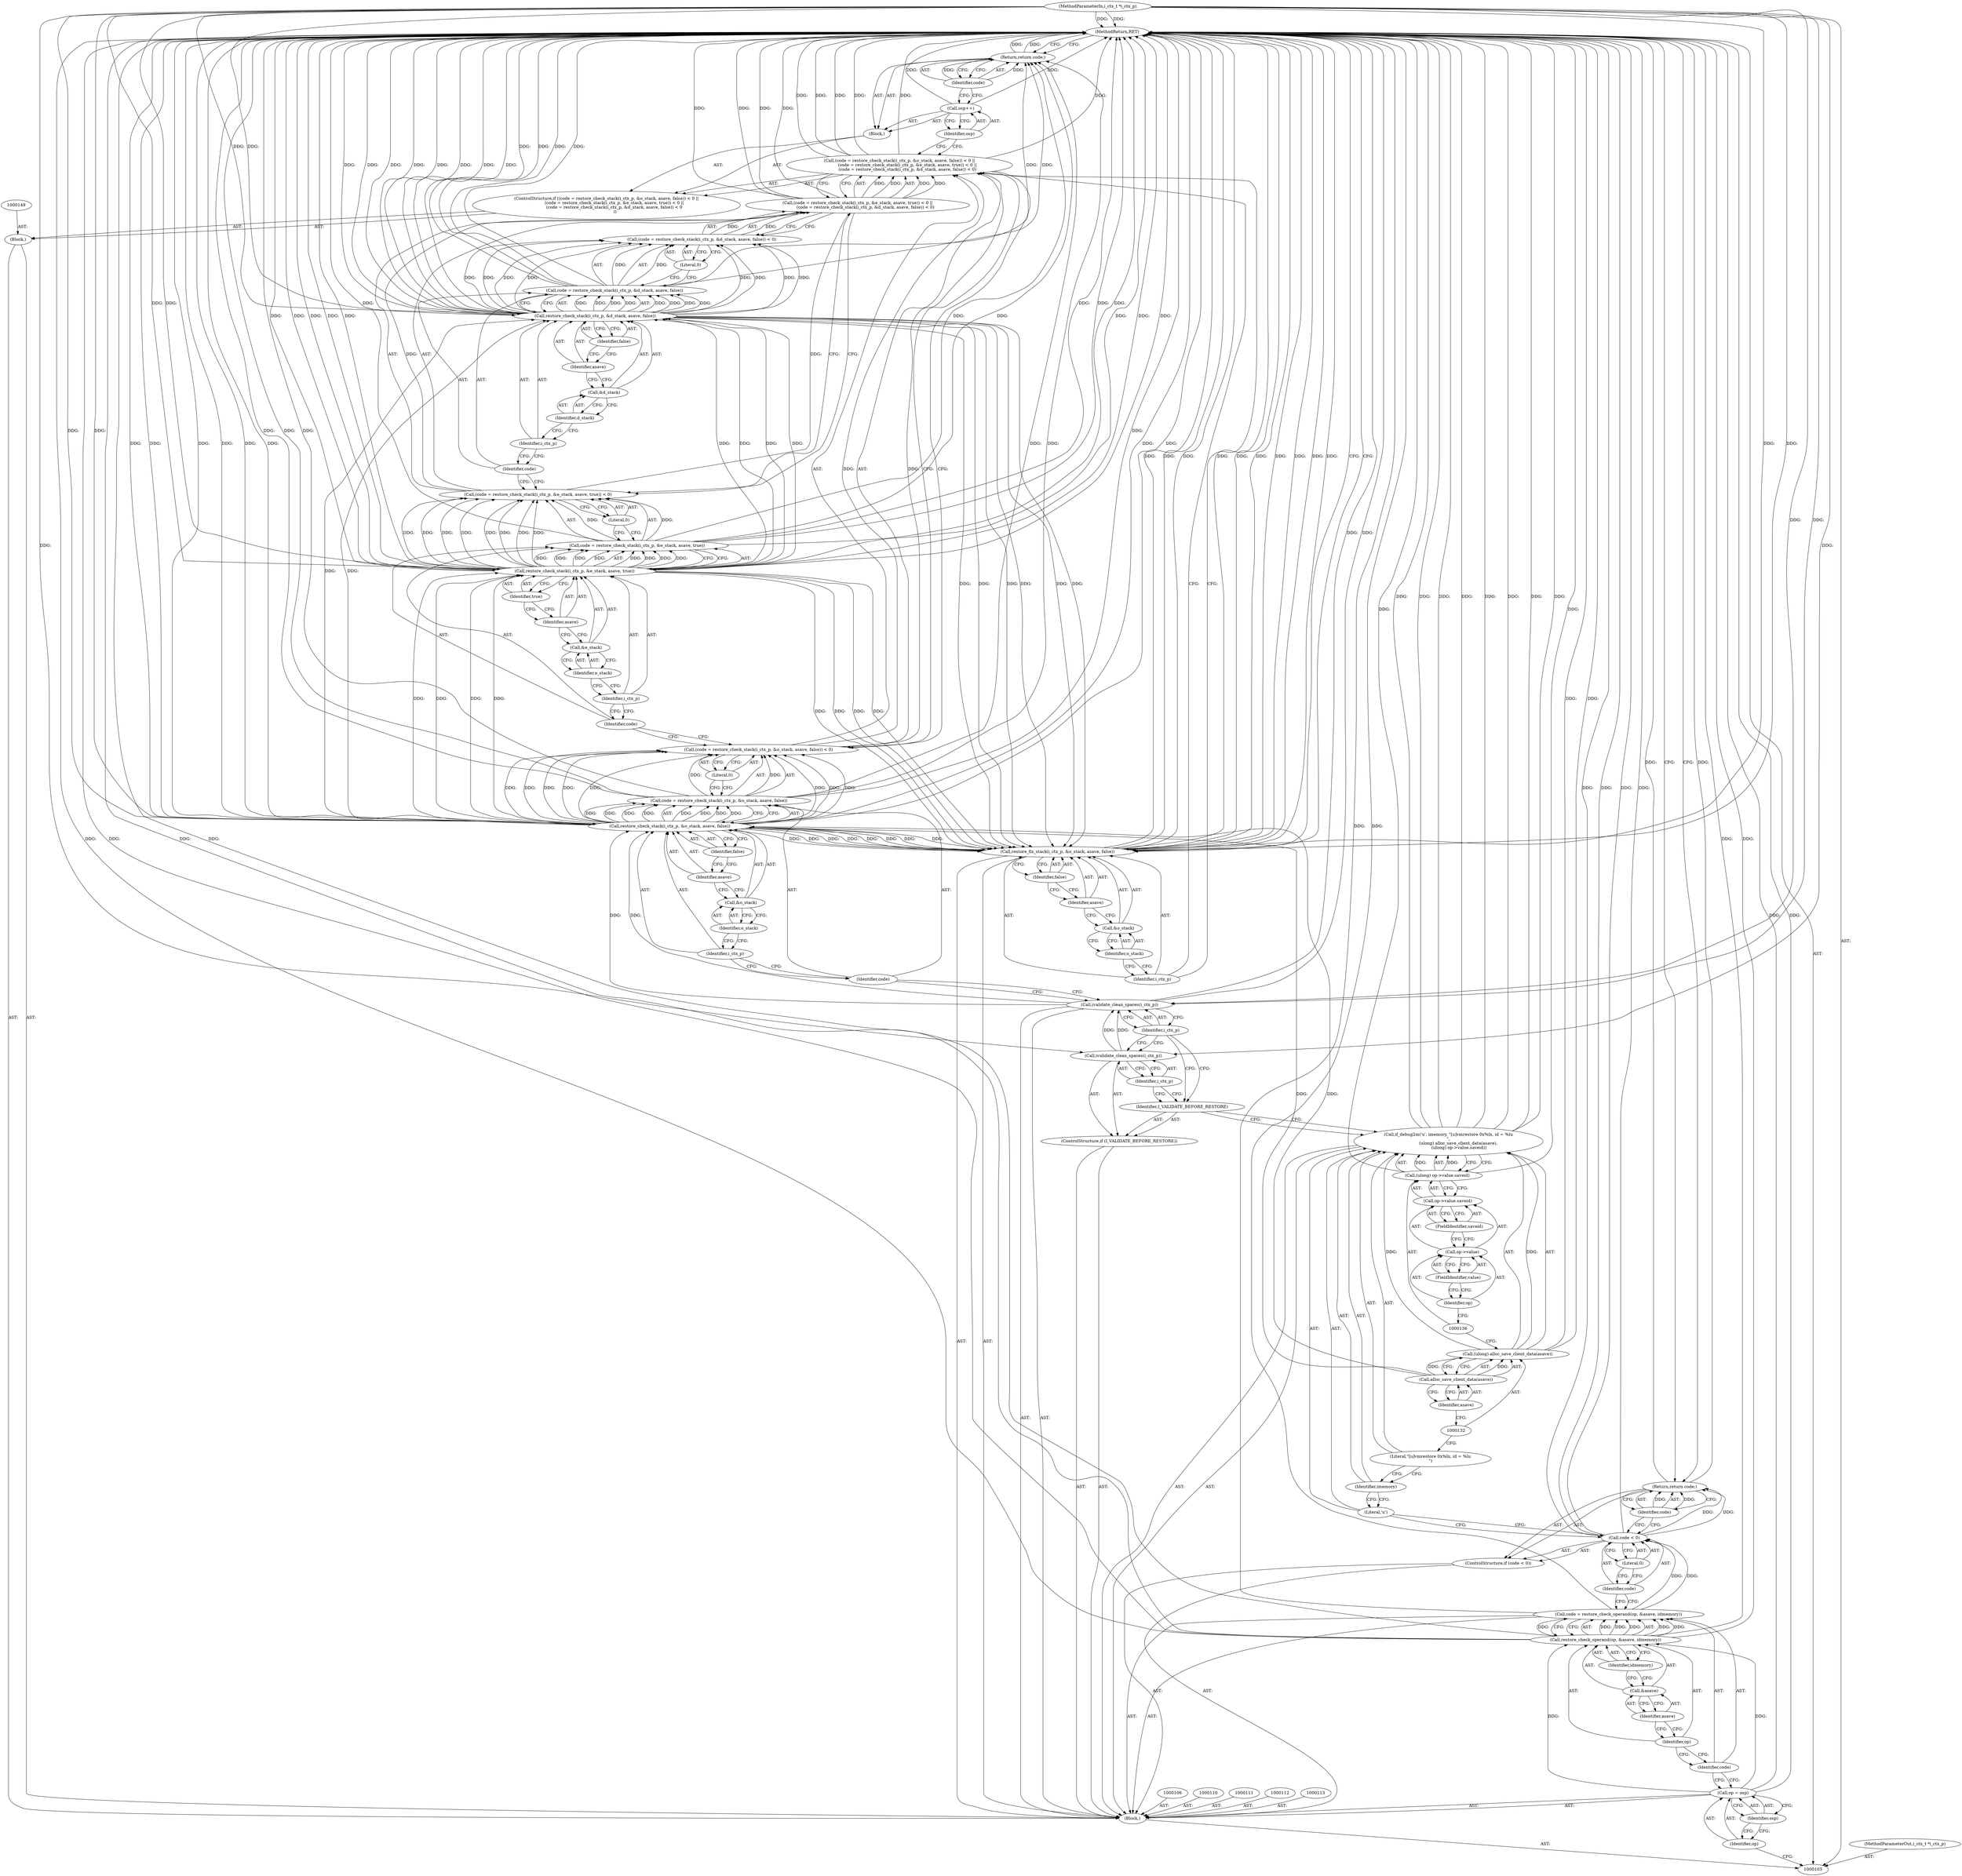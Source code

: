 digraph "1_ghostscript_5516c614dc33662a2afdc377159f70218e67bde5" {
"1000194" [label="(MethodReturn,RET)"];
"1000104" [label="(MethodParameterIn,i_ctx_t *i_ctx_p)"];
"1000280" [label="(MethodParameterOut,i_ctx_t *i_ctx_p)"];
"1000126" [label="(Identifier,code)"];
"1000125" [label="(Return,return code;)"];
"1000128" [label="(Literal,'u')"];
"1000129" [label="(Identifier,imemory)"];
"1000130" [label="(Literal,\"[u]vmrestore 0x%lx, id = %lu\n\")"];
"1000127" [label="(Call,if_debug2m('u', imemory, \"[u]vmrestore 0x%lx, id = %lu\n\",\n               (ulong) alloc_save_client_data(asave),\n                (ulong) op->value.saveid))"];
"1000131" [label="(Call,(ulong) alloc_save_client_data(asave))"];
"1000133" [label="(Call,alloc_save_client_data(asave))"];
"1000134" [label="(Identifier,asave)"];
"1000135" [label="(Call,(ulong) op->value.saveid)"];
"1000137" [label="(Call,op->value.saveid)"];
"1000138" [label="(Call,op->value)"];
"1000139" [label="(Identifier,op)"];
"1000140" [label="(FieldIdentifier,value)"];
"1000141" [label="(FieldIdentifier,saveid)"];
"1000142" [label="(ControlStructure,if (I_VALIDATE_BEFORE_RESTORE))"];
"1000143" [label="(Identifier,I_VALIDATE_BEFORE_RESTORE)"];
"1000145" [label="(Identifier,i_ctx_p)"];
"1000144" [label="(Call,ivalidate_clean_spaces(i_ctx_p))"];
"1000147" [label="(Identifier,i_ctx_p)"];
"1000146" [label="(Call,ivalidate_clean_spaces(i_ctx_p))"];
"1000148" [label="(Block,)"];
"1000105" [label="(Block,)"];
"1000151" [label="(Call,(code = restore_check_stack(i_ctx_p, &o_stack, asave, false)) < 0 ||\n            (code = restore_check_stack(i_ctx_p, &e_stack, asave, true)) < 0 ||\n            (code = restore_check_stack(i_ctx_p, &d_stack, asave, false)) < 0)"];
"1000152" [label="(Call,(code = restore_check_stack(i_ctx_p, &o_stack, asave, false)) < 0)"];
"1000153" [label="(Call,code = restore_check_stack(i_ctx_p, &o_stack, asave, false))"];
"1000154" [label="(Identifier,code)"];
"1000155" [label="(Call,restore_check_stack(i_ctx_p, &o_stack, asave, false))"];
"1000156" [label="(Identifier,i_ctx_p)"];
"1000157" [label="(Call,&o_stack)"];
"1000158" [label="(Identifier,o_stack)"];
"1000159" [label="(Identifier,asave)"];
"1000160" [label="(Identifier,false)"];
"1000161" [label="(Literal,0)"];
"1000150" [label="(ControlStructure,if ((code = restore_check_stack(i_ctx_p, &o_stack, asave, false)) < 0 ||\n            (code = restore_check_stack(i_ctx_p, &e_stack, asave, true)) < 0 ||\n            (code = restore_check_stack(i_ctx_p, &d_stack, asave, false)) < 0\n             ))"];
"1000162" [label="(Call,(code = restore_check_stack(i_ctx_p, &e_stack, asave, true)) < 0 ||\n            (code = restore_check_stack(i_ctx_p, &d_stack, asave, false)) < 0)"];
"1000163" [label="(Call,(code = restore_check_stack(i_ctx_p, &e_stack, asave, true)) < 0)"];
"1000164" [label="(Call,code = restore_check_stack(i_ctx_p, &e_stack, asave, true))"];
"1000165" [label="(Identifier,code)"];
"1000166" [label="(Call,restore_check_stack(i_ctx_p, &e_stack, asave, true))"];
"1000167" [label="(Identifier,i_ctx_p)"];
"1000168" [label="(Call,&e_stack)"];
"1000169" [label="(Identifier,e_stack)"];
"1000170" [label="(Identifier,asave)"];
"1000171" [label="(Identifier,true)"];
"1000172" [label="(Literal,0)"];
"1000173" [label="(Call,(code = restore_check_stack(i_ctx_p, &d_stack, asave, false)) < 0)"];
"1000174" [label="(Call,code = restore_check_stack(i_ctx_p, &d_stack, asave, false))"];
"1000175" [label="(Identifier,code)"];
"1000176" [label="(Call,restore_check_stack(i_ctx_p, &d_stack, asave, false))"];
"1000177" [label="(Identifier,i_ctx_p)"];
"1000178" [label="(Call,&d_stack)"];
"1000179" [label="(Identifier,d_stack)"];
"1000180" [label="(Identifier,asave)"];
"1000181" [label="(Identifier,false)"];
"1000182" [label="(Literal,0)"];
"1000183" [label="(Block,)"];
"1000184" [label="(Call,osp++)"];
"1000185" [label="(Identifier,osp)"];
"1000186" [label="(Return,return code;)"];
"1000187" [label="(Identifier,code)"];
"1000107" [label="(Call,op = osp)"];
"1000108" [label="(Identifier,op)"];
"1000109" [label="(Identifier,osp)"];
"1000189" [label="(Identifier,i_ctx_p)"];
"1000190" [label="(Call,&o_stack)"];
"1000191" [label="(Identifier,o_stack)"];
"1000192" [label="(Identifier,asave)"];
"1000193" [label="(Identifier,false)"];
"1000188" [label="(Call,restore_fix_stack(i_ctx_p, &o_stack, asave, false))"];
"1000116" [label="(Call,restore_check_operand(op, &asave, idmemory))"];
"1000117" [label="(Identifier,op)"];
"1000118" [label="(Call,&asave)"];
"1000119" [label="(Identifier,asave)"];
"1000120" [label="(Identifier,idmemory)"];
"1000114" [label="(Call,code = restore_check_operand(op, &asave, idmemory))"];
"1000115" [label="(Identifier,code)"];
"1000124" [label="(Literal,0)"];
"1000121" [label="(ControlStructure,if (code < 0))"];
"1000122" [label="(Call,code < 0)"];
"1000123" [label="(Identifier,code)"];
"1000194" -> "1000103"  [label="AST: "];
"1000194" -> "1000125"  [label="CFG: "];
"1000194" -> "1000186"  [label="CFG: "];
"1000194" -> "1000188"  [label="CFG: "];
"1000184" -> "1000194"  [label="DDG: "];
"1000188" -> "1000194"  [label="DDG: "];
"1000188" -> "1000194"  [label="DDG: "];
"1000188" -> "1000194"  [label="DDG: "];
"1000188" -> "1000194"  [label="DDG: "];
"1000188" -> "1000194"  [label="DDG: "];
"1000155" -> "1000194"  [label="DDG: "];
"1000155" -> "1000194"  [label="DDG: "];
"1000155" -> "1000194"  [label="DDG: "];
"1000155" -> "1000194"  [label="DDG: "];
"1000104" -> "1000194"  [label="DDG: "];
"1000122" -> "1000194"  [label="DDG: "];
"1000122" -> "1000194"  [label="DDG: "];
"1000176" -> "1000194"  [label="DDG: "];
"1000176" -> "1000194"  [label="DDG: "];
"1000176" -> "1000194"  [label="DDG: "];
"1000176" -> "1000194"  [label="DDG: "];
"1000174" -> "1000194"  [label="DDG: "];
"1000174" -> "1000194"  [label="DDG: "];
"1000116" -> "1000194"  [label="DDG: "];
"1000116" -> "1000194"  [label="DDG: "];
"1000116" -> "1000194"  [label="DDG: "];
"1000131" -> "1000194"  [label="DDG: "];
"1000153" -> "1000194"  [label="DDG: "];
"1000153" -> "1000194"  [label="DDG: "];
"1000166" -> "1000194"  [label="DDG: "];
"1000166" -> "1000194"  [label="DDG: "];
"1000166" -> "1000194"  [label="DDG: "];
"1000166" -> "1000194"  [label="DDG: "];
"1000151" -> "1000194"  [label="DDG: "];
"1000151" -> "1000194"  [label="DDG: "];
"1000151" -> "1000194"  [label="DDG: "];
"1000164" -> "1000194"  [label="DDG: "];
"1000164" -> "1000194"  [label="DDG: "];
"1000127" -> "1000194"  [label="DDG: "];
"1000127" -> "1000194"  [label="DDG: "];
"1000127" -> "1000194"  [label="DDG: "];
"1000127" -> "1000194"  [label="DDG: "];
"1000162" -> "1000194"  [label="DDG: "];
"1000162" -> "1000194"  [label="DDG: "];
"1000146" -> "1000194"  [label="DDG: "];
"1000114" -> "1000194"  [label="DDG: "];
"1000135" -> "1000194"  [label="DDG: "];
"1000107" -> "1000194"  [label="DDG: "];
"1000125" -> "1000194"  [label="DDG: "];
"1000186" -> "1000194"  [label="DDG: "];
"1000104" -> "1000103"  [label="AST: "];
"1000104" -> "1000194"  [label="DDG: "];
"1000104" -> "1000144"  [label="DDG: "];
"1000104" -> "1000146"  [label="DDG: "];
"1000104" -> "1000155"  [label="DDG: "];
"1000104" -> "1000166"  [label="DDG: "];
"1000104" -> "1000176"  [label="DDG: "];
"1000104" -> "1000188"  [label="DDG: "];
"1000280" -> "1000103"  [label="AST: "];
"1000126" -> "1000125"  [label="AST: "];
"1000126" -> "1000122"  [label="CFG: "];
"1000125" -> "1000126"  [label="CFG: "];
"1000126" -> "1000125"  [label="DDG: "];
"1000125" -> "1000121"  [label="AST: "];
"1000125" -> "1000126"  [label="CFG: "];
"1000126" -> "1000125"  [label="AST: "];
"1000194" -> "1000125"  [label="CFG: "];
"1000125" -> "1000194"  [label="DDG: "];
"1000126" -> "1000125"  [label="DDG: "];
"1000122" -> "1000125"  [label="DDG: "];
"1000128" -> "1000127"  [label="AST: "];
"1000128" -> "1000122"  [label="CFG: "];
"1000129" -> "1000128"  [label="CFG: "];
"1000129" -> "1000127"  [label="AST: "];
"1000129" -> "1000128"  [label="CFG: "];
"1000130" -> "1000129"  [label="CFG: "];
"1000130" -> "1000127"  [label="AST: "];
"1000130" -> "1000129"  [label="CFG: "];
"1000132" -> "1000130"  [label="CFG: "];
"1000127" -> "1000105"  [label="AST: "];
"1000127" -> "1000135"  [label="CFG: "];
"1000128" -> "1000127"  [label="AST: "];
"1000129" -> "1000127"  [label="AST: "];
"1000130" -> "1000127"  [label="AST: "];
"1000131" -> "1000127"  [label="AST: "];
"1000135" -> "1000127"  [label="AST: "];
"1000143" -> "1000127"  [label="CFG: "];
"1000127" -> "1000194"  [label="DDG: "];
"1000127" -> "1000194"  [label="DDG: "];
"1000127" -> "1000194"  [label="DDG: "];
"1000127" -> "1000194"  [label="DDG: "];
"1000131" -> "1000127"  [label="DDG: "];
"1000135" -> "1000127"  [label="DDG: "];
"1000131" -> "1000127"  [label="AST: "];
"1000131" -> "1000133"  [label="CFG: "];
"1000132" -> "1000131"  [label="AST: "];
"1000133" -> "1000131"  [label="AST: "];
"1000136" -> "1000131"  [label="CFG: "];
"1000131" -> "1000194"  [label="DDG: "];
"1000131" -> "1000127"  [label="DDG: "];
"1000133" -> "1000131"  [label="DDG: "];
"1000133" -> "1000131"  [label="AST: "];
"1000133" -> "1000134"  [label="CFG: "];
"1000134" -> "1000133"  [label="AST: "];
"1000131" -> "1000133"  [label="CFG: "];
"1000133" -> "1000131"  [label="DDG: "];
"1000133" -> "1000155"  [label="DDG: "];
"1000134" -> "1000133"  [label="AST: "];
"1000134" -> "1000132"  [label="CFG: "];
"1000133" -> "1000134"  [label="CFG: "];
"1000135" -> "1000127"  [label="AST: "];
"1000135" -> "1000137"  [label="CFG: "];
"1000136" -> "1000135"  [label="AST: "];
"1000137" -> "1000135"  [label="AST: "];
"1000127" -> "1000135"  [label="CFG: "];
"1000135" -> "1000194"  [label="DDG: "];
"1000135" -> "1000127"  [label="DDG: "];
"1000137" -> "1000135"  [label="AST: "];
"1000137" -> "1000141"  [label="CFG: "];
"1000138" -> "1000137"  [label="AST: "];
"1000141" -> "1000137"  [label="AST: "];
"1000135" -> "1000137"  [label="CFG: "];
"1000138" -> "1000137"  [label="AST: "];
"1000138" -> "1000140"  [label="CFG: "];
"1000139" -> "1000138"  [label="AST: "];
"1000140" -> "1000138"  [label="AST: "];
"1000141" -> "1000138"  [label="CFG: "];
"1000139" -> "1000138"  [label="AST: "];
"1000139" -> "1000136"  [label="CFG: "];
"1000140" -> "1000139"  [label="CFG: "];
"1000140" -> "1000138"  [label="AST: "];
"1000140" -> "1000139"  [label="CFG: "];
"1000138" -> "1000140"  [label="CFG: "];
"1000141" -> "1000137"  [label="AST: "];
"1000141" -> "1000138"  [label="CFG: "];
"1000137" -> "1000141"  [label="CFG: "];
"1000142" -> "1000105"  [label="AST: "];
"1000143" -> "1000142"  [label="AST: "];
"1000144" -> "1000142"  [label="AST: "];
"1000143" -> "1000142"  [label="AST: "];
"1000143" -> "1000127"  [label="CFG: "];
"1000145" -> "1000143"  [label="CFG: "];
"1000147" -> "1000143"  [label="CFG: "];
"1000145" -> "1000144"  [label="AST: "];
"1000145" -> "1000143"  [label="CFG: "];
"1000144" -> "1000145"  [label="CFG: "];
"1000144" -> "1000142"  [label="AST: "];
"1000144" -> "1000145"  [label="CFG: "];
"1000145" -> "1000144"  [label="AST: "];
"1000147" -> "1000144"  [label="CFG: "];
"1000104" -> "1000144"  [label="DDG: "];
"1000144" -> "1000146"  [label="DDG: "];
"1000147" -> "1000146"  [label="AST: "];
"1000147" -> "1000144"  [label="CFG: "];
"1000147" -> "1000143"  [label="CFG: "];
"1000146" -> "1000147"  [label="CFG: "];
"1000146" -> "1000105"  [label="AST: "];
"1000146" -> "1000147"  [label="CFG: "];
"1000147" -> "1000146"  [label="AST: "];
"1000154" -> "1000146"  [label="CFG: "];
"1000146" -> "1000194"  [label="DDG: "];
"1000144" -> "1000146"  [label="DDG: "];
"1000104" -> "1000146"  [label="DDG: "];
"1000146" -> "1000155"  [label="DDG: "];
"1000148" -> "1000105"  [label="AST: "];
"1000149" -> "1000148"  [label="AST: "];
"1000150" -> "1000148"  [label="AST: "];
"1000105" -> "1000103"  [label="AST: "];
"1000106" -> "1000105"  [label="AST: "];
"1000107" -> "1000105"  [label="AST: "];
"1000110" -> "1000105"  [label="AST: "];
"1000111" -> "1000105"  [label="AST: "];
"1000112" -> "1000105"  [label="AST: "];
"1000113" -> "1000105"  [label="AST: "];
"1000114" -> "1000105"  [label="AST: "];
"1000121" -> "1000105"  [label="AST: "];
"1000127" -> "1000105"  [label="AST: "];
"1000142" -> "1000105"  [label="AST: "];
"1000146" -> "1000105"  [label="AST: "];
"1000148" -> "1000105"  [label="AST: "];
"1000188" -> "1000105"  [label="AST: "];
"1000151" -> "1000150"  [label="AST: "];
"1000151" -> "1000152"  [label="CFG: "];
"1000151" -> "1000162"  [label="CFG: "];
"1000152" -> "1000151"  [label="AST: "];
"1000162" -> "1000151"  [label="AST: "];
"1000185" -> "1000151"  [label="CFG: "];
"1000189" -> "1000151"  [label="CFG: "];
"1000151" -> "1000194"  [label="DDG: "];
"1000151" -> "1000194"  [label="DDG: "];
"1000151" -> "1000194"  [label="DDG: "];
"1000152" -> "1000151"  [label="DDG: "];
"1000162" -> "1000151"  [label="DDG: "];
"1000162" -> "1000151"  [label="DDG: "];
"1000152" -> "1000151"  [label="AST: "];
"1000152" -> "1000161"  [label="CFG: "];
"1000153" -> "1000152"  [label="AST: "];
"1000161" -> "1000152"  [label="AST: "];
"1000165" -> "1000152"  [label="CFG: "];
"1000151" -> "1000152"  [label="CFG: "];
"1000152" -> "1000151"  [label="DDG: "];
"1000153" -> "1000152"  [label="DDG: "];
"1000155" -> "1000152"  [label="DDG: "];
"1000155" -> "1000152"  [label="DDG: "];
"1000155" -> "1000152"  [label="DDG: "];
"1000155" -> "1000152"  [label="DDG: "];
"1000153" -> "1000152"  [label="AST: "];
"1000153" -> "1000155"  [label="CFG: "];
"1000154" -> "1000153"  [label="AST: "];
"1000155" -> "1000153"  [label="AST: "];
"1000161" -> "1000153"  [label="CFG: "];
"1000153" -> "1000194"  [label="DDG: "];
"1000153" -> "1000194"  [label="DDG: "];
"1000153" -> "1000152"  [label="DDG: "];
"1000155" -> "1000153"  [label="DDG: "];
"1000155" -> "1000153"  [label="DDG: "];
"1000155" -> "1000153"  [label="DDG: "];
"1000155" -> "1000153"  [label="DDG: "];
"1000153" -> "1000186"  [label="DDG: "];
"1000154" -> "1000153"  [label="AST: "];
"1000154" -> "1000146"  [label="CFG: "];
"1000156" -> "1000154"  [label="CFG: "];
"1000155" -> "1000153"  [label="AST: "];
"1000155" -> "1000160"  [label="CFG: "];
"1000156" -> "1000155"  [label="AST: "];
"1000157" -> "1000155"  [label="AST: "];
"1000159" -> "1000155"  [label="AST: "];
"1000160" -> "1000155"  [label="AST: "];
"1000153" -> "1000155"  [label="CFG: "];
"1000155" -> "1000194"  [label="DDG: "];
"1000155" -> "1000194"  [label="DDG: "];
"1000155" -> "1000194"  [label="DDG: "];
"1000155" -> "1000194"  [label="DDG: "];
"1000155" -> "1000152"  [label="DDG: "];
"1000155" -> "1000152"  [label="DDG: "];
"1000155" -> "1000152"  [label="DDG: "];
"1000155" -> "1000152"  [label="DDG: "];
"1000155" -> "1000153"  [label="DDG: "];
"1000155" -> "1000153"  [label="DDG: "];
"1000155" -> "1000153"  [label="DDG: "];
"1000155" -> "1000153"  [label="DDG: "];
"1000146" -> "1000155"  [label="DDG: "];
"1000104" -> "1000155"  [label="DDG: "];
"1000133" -> "1000155"  [label="DDG: "];
"1000155" -> "1000166"  [label="DDG: "];
"1000155" -> "1000166"  [label="DDG: "];
"1000155" -> "1000176"  [label="DDG: "];
"1000155" -> "1000188"  [label="DDG: "];
"1000155" -> "1000188"  [label="DDG: "];
"1000155" -> "1000188"  [label="DDG: "];
"1000155" -> "1000188"  [label="DDG: "];
"1000156" -> "1000155"  [label="AST: "];
"1000156" -> "1000154"  [label="CFG: "];
"1000158" -> "1000156"  [label="CFG: "];
"1000157" -> "1000155"  [label="AST: "];
"1000157" -> "1000158"  [label="CFG: "];
"1000158" -> "1000157"  [label="AST: "];
"1000159" -> "1000157"  [label="CFG: "];
"1000158" -> "1000157"  [label="AST: "];
"1000158" -> "1000156"  [label="CFG: "];
"1000157" -> "1000158"  [label="CFG: "];
"1000159" -> "1000155"  [label="AST: "];
"1000159" -> "1000157"  [label="CFG: "];
"1000160" -> "1000159"  [label="CFG: "];
"1000160" -> "1000155"  [label="AST: "];
"1000160" -> "1000159"  [label="CFG: "];
"1000155" -> "1000160"  [label="CFG: "];
"1000161" -> "1000152"  [label="AST: "];
"1000161" -> "1000153"  [label="CFG: "];
"1000152" -> "1000161"  [label="CFG: "];
"1000150" -> "1000148"  [label="AST: "];
"1000151" -> "1000150"  [label="AST: "];
"1000183" -> "1000150"  [label="AST: "];
"1000162" -> "1000151"  [label="AST: "];
"1000162" -> "1000163"  [label="CFG: "];
"1000162" -> "1000173"  [label="CFG: "];
"1000163" -> "1000162"  [label="AST: "];
"1000173" -> "1000162"  [label="AST: "];
"1000151" -> "1000162"  [label="CFG: "];
"1000162" -> "1000194"  [label="DDG: "];
"1000162" -> "1000194"  [label="DDG: "];
"1000162" -> "1000151"  [label="DDG: "];
"1000162" -> "1000151"  [label="DDG: "];
"1000163" -> "1000162"  [label="DDG: "];
"1000173" -> "1000162"  [label="DDG: "];
"1000163" -> "1000162"  [label="AST: "];
"1000163" -> "1000172"  [label="CFG: "];
"1000164" -> "1000163"  [label="AST: "];
"1000172" -> "1000163"  [label="AST: "];
"1000175" -> "1000163"  [label="CFG: "];
"1000162" -> "1000163"  [label="CFG: "];
"1000163" -> "1000162"  [label="DDG: "];
"1000164" -> "1000163"  [label="DDG: "];
"1000166" -> "1000163"  [label="DDG: "];
"1000166" -> "1000163"  [label="DDG: "];
"1000166" -> "1000163"  [label="DDG: "];
"1000166" -> "1000163"  [label="DDG: "];
"1000164" -> "1000163"  [label="AST: "];
"1000164" -> "1000166"  [label="CFG: "];
"1000165" -> "1000164"  [label="AST: "];
"1000166" -> "1000164"  [label="AST: "];
"1000172" -> "1000164"  [label="CFG: "];
"1000164" -> "1000194"  [label="DDG: "];
"1000164" -> "1000194"  [label="DDG: "];
"1000164" -> "1000163"  [label="DDG: "];
"1000166" -> "1000164"  [label="DDG: "];
"1000166" -> "1000164"  [label="DDG: "];
"1000166" -> "1000164"  [label="DDG: "];
"1000166" -> "1000164"  [label="DDG: "];
"1000164" -> "1000186"  [label="DDG: "];
"1000165" -> "1000164"  [label="AST: "];
"1000165" -> "1000152"  [label="CFG: "];
"1000167" -> "1000165"  [label="CFG: "];
"1000166" -> "1000164"  [label="AST: "];
"1000166" -> "1000171"  [label="CFG: "];
"1000167" -> "1000166"  [label="AST: "];
"1000168" -> "1000166"  [label="AST: "];
"1000170" -> "1000166"  [label="AST: "];
"1000171" -> "1000166"  [label="AST: "];
"1000164" -> "1000166"  [label="CFG: "];
"1000166" -> "1000194"  [label="DDG: "];
"1000166" -> "1000194"  [label="DDG: "];
"1000166" -> "1000194"  [label="DDG: "];
"1000166" -> "1000194"  [label="DDG: "];
"1000166" -> "1000163"  [label="DDG: "];
"1000166" -> "1000163"  [label="DDG: "];
"1000166" -> "1000163"  [label="DDG: "];
"1000166" -> "1000163"  [label="DDG: "];
"1000166" -> "1000164"  [label="DDG: "];
"1000166" -> "1000164"  [label="DDG: "];
"1000166" -> "1000164"  [label="DDG: "];
"1000166" -> "1000164"  [label="DDG: "];
"1000155" -> "1000166"  [label="DDG: "];
"1000155" -> "1000166"  [label="DDG: "];
"1000104" -> "1000166"  [label="DDG: "];
"1000166" -> "1000176"  [label="DDG: "];
"1000166" -> "1000176"  [label="DDG: "];
"1000166" -> "1000188"  [label="DDG: "];
"1000166" -> "1000188"  [label="DDG: "];
"1000167" -> "1000166"  [label="AST: "];
"1000167" -> "1000165"  [label="CFG: "];
"1000169" -> "1000167"  [label="CFG: "];
"1000168" -> "1000166"  [label="AST: "];
"1000168" -> "1000169"  [label="CFG: "];
"1000169" -> "1000168"  [label="AST: "];
"1000170" -> "1000168"  [label="CFG: "];
"1000169" -> "1000168"  [label="AST: "];
"1000169" -> "1000167"  [label="CFG: "];
"1000168" -> "1000169"  [label="CFG: "];
"1000170" -> "1000166"  [label="AST: "];
"1000170" -> "1000168"  [label="CFG: "];
"1000171" -> "1000170"  [label="CFG: "];
"1000171" -> "1000166"  [label="AST: "];
"1000171" -> "1000170"  [label="CFG: "];
"1000166" -> "1000171"  [label="CFG: "];
"1000172" -> "1000163"  [label="AST: "];
"1000172" -> "1000164"  [label="CFG: "];
"1000163" -> "1000172"  [label="CFG: "];
"1000173" -> "1000162"  [label="AST: "];
"1000173" -> "1000182"  [label="CFG: "];
"1000174" -> "1000173"  [label="AST: "];
"1000182" -> "1000173"  [label="AST: "];
"1000162" -> "1000173"  [label="CFG: "];
"1000173" -> "1000162"  [label="DDG: "];
"1000174" -> "1000173"  [label="DDG: "];
"1000176" -> "1000173"  [label="DDG: "];
"1000176" -> "1000173"  [label="DDG: "];
"1000176" -> "1000173"  [label="DDG: "];
"1000176" -> "1000173"  [label="DDG: "];
"1000174" -> "1000173"  [label="AST: "];
"1000174" -> "1000176"  [label="CFG: "];
"1000175" -> "1000174"  [label="AST: "];
"1000176" -> "1000174"  [label="AST: "];
"1000182" -> "1000174"  [label="CFG: "];
"1000174" -> "1000194"  [label="DDG: "];
"1000174" -> "1000194"  [label="DDG: "];
"1000174" -> "1000173"  [label="DDG: "];
"1000176" -> "1000174"  [label="DDG: "];
"1000176" -> "1000174"  [label="DDG: "];
"1000176" -> "1000174"  [label="DDG: "];
"1000176" -> "1000174"  [label="DDG: "];
"1000174" -> "1000186"  [label="DDG: "];
"1000175" -> "1000174"  [label="AST: "];
"1000175" -> "1000163"  [label="CFG: "];
"1000177" -> "1000175"  [label="CFG: "];
"1000176" -> "1000174"  [label="AST: "];
"1000176" -> "1000181"  [label="CFG: "];
"1000177" -> "1000176"  [label="AST: "];
"1000178" -> "1000176"  [label="AST: "];
"1000180" -> "1000176"  [label="AST: "];
"1000181" -> "1000176"  [label="AST: "];
"1000174" -> "1000176"  [label="CFG: "];
"1000176" -> "1000194"  [label="DDG: "];
"1000176" -> "1000194"  [label="DDG: "];
"1000176" -> "1000194"  [label="DDG: "];
"1000176" -> "1000194"  [label="DDG: "];
"1000176" -> "1000173"  [label="DDG: "];
"1000176" -> "1000173"  [label="DDG: "];
"1000176" -> "1000173"  [label="DDG: "];
"1000176" -> "1000173"  [label="DDG: "];
"1000176" -> "1000174"  [label="DDG: "];
"1000176" -> "1000174"  [label="DDG: "];
"1000176" -> "1000174"  [label="DDG: "];
"1000176" -> "1000174"  [label="DDG: "];
"1000166" -> "1000176"  [label="DDG: "];
"1000166" -> "1000176"  [label="DDG: "];
"1000104" -> "1000176"  [label="DDG: "];
"1000155" -> "1000176"  [label="DDG: "];
"1000176" -> "1000188"  [label="DDG: "];
"1000176" -> "1000188"  [label="DDG: "];
"1000176" -> "1000188"  [label="DDG: "];
"1000177" -> "1000176"  [label="AST: "];
"1000177" -> "1000175"  [label="CFG: "];
"1000179" -> "1000177"  [label="CFG: "];
"1000178" -> "1000176"  [label="AST: "];
"1000178" -> "1000179"  [label="CFG: "];
"1000179" -> "1000178"  [label="AST: "];
"1000180" -> "1000178"  [label="CFG: "];
"1000179" -> "1000178"  [label="AST: "];
"1000179" -> "1000177"  [label="CFG: "];
"1000178" -> "1000179"  [label="CFG: "];
"1000180" -> "1000176"  [label="AST: "];
"1000180" -> "1000178"  [label="CFG: "];
"1000181" -> "1000180"  [label="CFG: "];
"1000181" -> "1000176"  [label="AST: "];
"1000181" -> "1000180"  [label="CFG: "];
"1000176" -> "1000181"  [label="CFG: "];
"1000182" -> "1000173"  [label="AST: "];
"1000182" -> "1000174"  [label="CFG: "];
"1000173" -> "1000182"  [label="CFG: "];
"1000183" -> "1000150"  [label="AST: "];
"1000184" -> "1000183"  [label="AST: "];
"1000186" -> "1000183"  [label="AST: "];
"1000184" -> "1000183"  [label="AST: "];
"1000184" -> "1000185"  [label="CFG: "];
"1000185" -> "1000184"  [label="AST: "];
"1000187" -> "1000184"  [label="CFG: "];
"1000184" -> "1000194"  [label="DDG: "];
"1000185" -> "1000184"  [label="AST: "];
"1000185" -> "1000151"  [label="CFG: "];
"1000184" -> "1000185"  [label="CFG: "];
"1000186" -> "1000183"  [label="AST: "];
"1000186" -> "1000187"  [label="CFG: "];
"1000187" -> "1000186"  [label="AST: "];
"1000194" -> "1000186"  [label="CFG: "];
"1000186" -> "1000194"  [label="DDG: "];
"1000187" -> "1000186"  [label="DDG: "];
"1000153" -> "1000186"  [label="DDG: "];
"1000174" -> "1000186"  [label="DDG: "];
"1000164" -> "1000186"  [label="DDG: "];
"1000187" -> "1000186"  [label="AST: "];
"1000187" -> "1000184"  [label="CFG: "];
"1000186" -> "1000187"  [label="CFG: "];
"1000187" -> "1000186"  [label="DDG: "];
"1000107" -> "1000105"  [label="AST: "];
"1000107" -> "1000109"  [label="CFG: "];
"1000108" -> "1000107"  [label="AST: "];
"1000109" -> "1000107"  [label="AST: "];
"1000115" -> "1000107"  [label="CFG: "];
"1000107" -> "1000194"  [label="DDG: "];
"1000107" -> "1000116"  [label="DDG: "];
"1000108" -> "1000107"  [label="AST: "];
"1000108" -> "1000103"  [label="CFG: "];
"1000109" -> "1000108"  [label="CFG: "];
"1000109" -> "1000107"  [label="AST: "];
"1000109" -> "1000108"  [label="CFG: "];
"1000107" -> "1000109"  [label="CFG: "];
"1000189" -> "1000188"  [label="AST: "];
"1000189" -> "1000151"  [label="CFG: "];
"1000191" -> "1000189"  [label="CFG: "];
"1000190" -> "1000188"  [label="AST: "];
"1000190" -> "1000191"  [label="CFG: "];
"1000191" -> "1000190"  [label="AST: "];
"1000192" -> "1000190"  [label="CFG: "];
"1000191" -> "1000190"  [label="AST: "];
"1000191" -> "1000189"  [label="CFG: "];
"1000190" -> "1000191"  [label="CFG: "];
"1000192" -> "1000188"  [label="AST: "];
"1000192" -> "1000190"  [label="CFG: "];
"1000193" -> "1000192"  [label="CFG: "];
"1000193" -> "1000188"  [label="AST: "];
"1000193" -> "1000192"  [label="CFG: "];
"1000188" -> "1000193"  [label="CFG: "];
"1000188" -> "1000105"  [label="AST: "];
"1000188" -> "1000193"  [label="CFG: "];
"1000189" -> "1000188"  [label="AST: "];
"1000190" -> "1000188"  [label="AST: "];
"1000192" -> "1000188"  [label="AST: "];
"1000193" -> "1000188"  [label="AST: "];
"1000194" -> "1000188"  [label="CFG: "];
"1000188" -> "1000194"  [label="DDG: "];
"1000188" -> "1000194"  [label="DDG: "];
"1000188" -> "1000194"  [label="DDG: "];
"1000188" -> "1000194"  [label="DDG: "];
"1000188" -> "1000194"  [label="DDG: "];
"1000166" -> "1000188"  [label="DDG: "];
"1000166" -> "1000188"  [label="DDG: "];
"1000176" -> "1000188"  [label="DDG: "];
"1000176" -> "1000188"  [label="DDG: "];
"1000176" -> "1000188"  [label="DDG: "];
"1000155" -> "1000188"  [label="DDG: "];
"1000155" -> "1000188"  [label="DDG: "];
"1000155" -> "1000188"  [label="DDG: "];
"1000155" -> "1000188"  [label="DDG: "];
"1000104" -> "1000188"  [label="DDG: "];
"1000116" -> "1000114"  [label="AST: "];
"1000116" -> "1000120"  [label="CFG: "];
"1000117" -> "1000116"  [label="AST: "];
"1000118" -> "1000116"  [label="AST: "];
"1000120" -> "1000116"  [label="AST: "];
"1000114" -> "1000116"  [label="CFG: "];
"1000116" -> "1000194"  [label="DDG: "];
"1000116" -> "1000194"  [label="DDG: "];
"1000116" -> "1000194"  [label="DDG: "];
"1000116" -> "1000114"  [label="DDG: "];
"1000116" -> "1000114"  [label="DDG: "];
"1000116" -> "1000114"  [label="DDG: "];
"1000107" -> "1000116"  [label="DDG: "];
"1000117" -> "1000116"  [label="AST: "];
"1000117" -> "1000115"  [label="CFG: "];
"1000119" -> "1000117"  [label="CFG: "];
"1000118" -> "1000116"  [label="AST: "];
"1000118" -> "1000119"  [label="CFG: "];
"1000119" -> "1000118"  [label="AST: "];
"1000120" -> "1000118"  [label="CFG: "];
"1000119" -> "1000118"  [label="AST: "];
"1000119" -> "1000117"  [label="CFG: "];
"1000118" -> "1000119"  [label="CFG: "];
"1000120" -> "1000116"  [label="AST: "];
"1000120" -> "1000118"  [label="CFG: "];
"1000116" -> "1000120"  [label="CFG: "];
"1000114" -> "1000105"  [label="AST: "];
"1000114" -> "1000116"  [label="CFG: "];
"1000115" -> "1000114"  [label="AST: "];
"1000116" -> "1000114"  [label="AST: "];
"1000123" -> "1000114"  [label="CFG: "];
"1000114" -> "1000194"  [label="DDG: "];
"1000116" -> "1000114"  [label="DDG: "];
"1000116" -> "1000114"  [label="DDG: "];
"1000116" -> "1000114"  [label="DDG: "];
"1000114" -> "1000122"  [label="DDG: "];
"1000115" -> "1000114"  [label="AST: "];
"1000115" -> "1000107"  [label="CFG: "];
"1000117" -> "1000115"  [label="CFG: "];
"1000124" -> "1000122"  [label="AST: "];
"1000124" -> "1000123"  [label="CFG: "];
"1000122" -> "1000124"  [label="CFG: "];
"1000121" -> "1000105"  [label="AST: "];
"1000122" -> "1000121"  [label="AST: "];
"1000125" -> "1000121"  [label="AST: "];
"1000122" -> "1000121"  [label="AST: "];
"1000122" -> "1000124"  [label="CFG: "];
"1000123" -> "1000122"  [label="AST: "];
"1000124" -> "1000122"  [label="AST: "];
"1000126" -> "1000122"  [label="CFG: "];
"1000128" -> "1000122"  [label="CFG: "];
"1000122" -> "1000194"  [label="DDG: "];
"1000122" -> "1000194"  [label="DDG: "];
"1000114" -> "1000122"  [label="DDG: "];
"1000122" -> "1000125"  [label="DDG: "];
"1000123" -> "1000122"  [label="AST: "];
"1000123" -> "1000114"  [label="CFG: "];
"1000124" -> "1000123"  [label="CFG: "];
}

